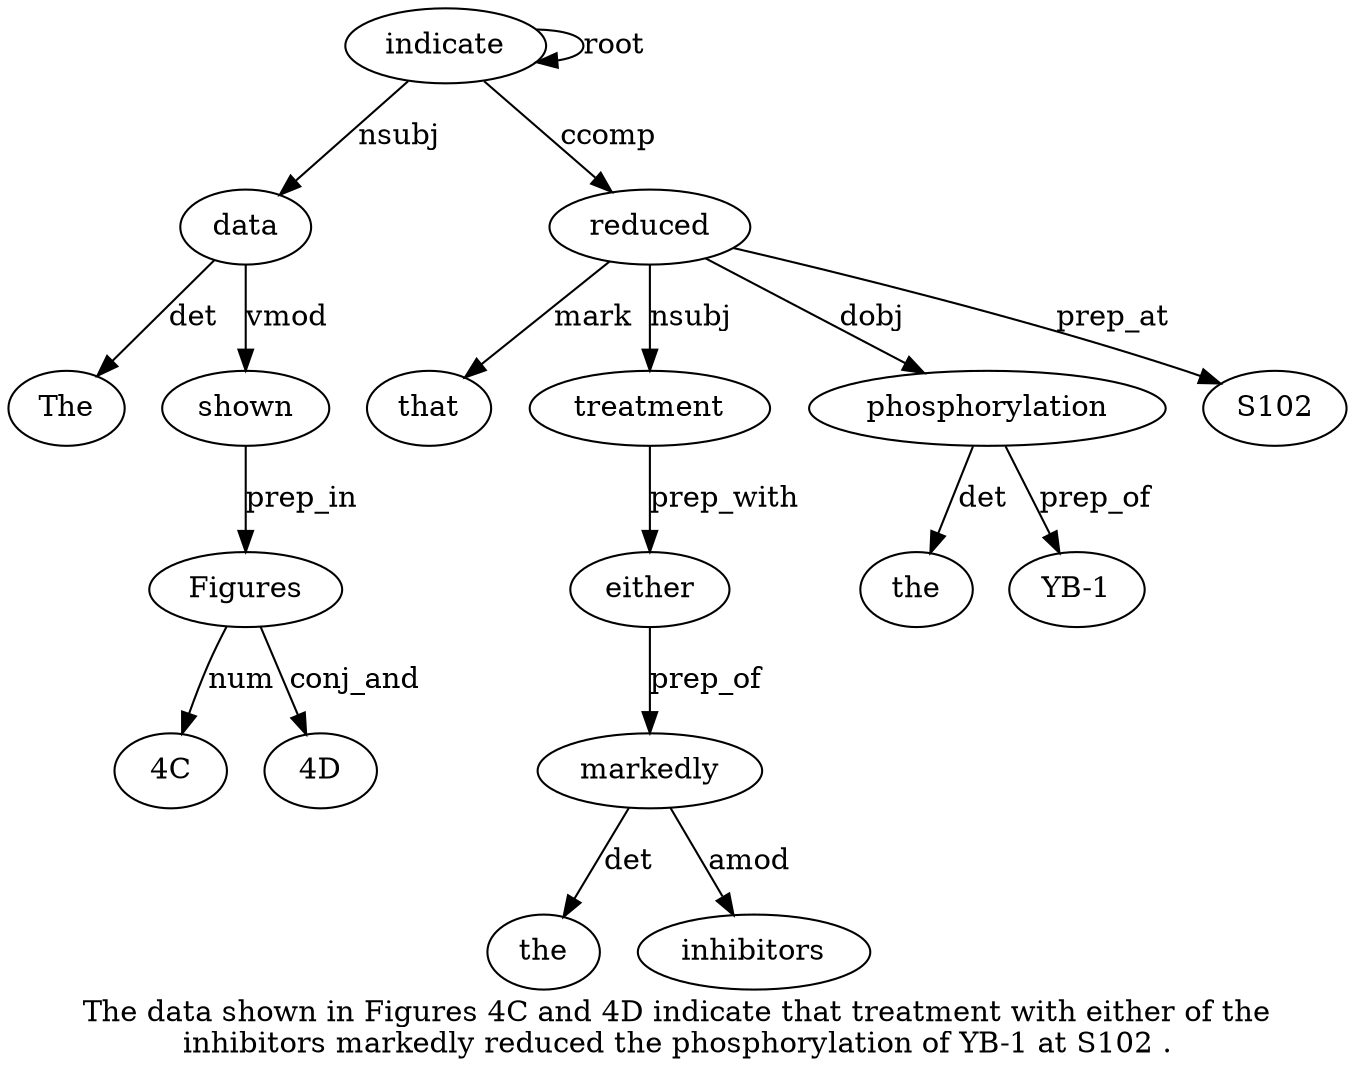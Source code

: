 digraph "The data shown in Figures 4C and 4D indicate that treatment with either of the inhibitors markedly reduced the phosphorylation of YB-1 at S102 ." {
label="The data shown in Figures 4C and 4D indicate that treatment with either of the
inhibitors markedly reduced the phosphorylation of YB-1 at S102 .";
data2 [style=filled, fillcolor=white, label=data];
The1 [style=filled, fillcolor=white, label=The];
data2 -> The1  [label=det];
indicate9 [style=filled, fillcolor=white, label=indicate];
indicate9 -> data2  [label=nsubj];
shown3 [style=filled, fillcolor=white, label=shown];
data2 -> shown3  [label=vmod];
Figures5 [style=filled, fillcolor=white, label=Figures];
shown3 -> Figures5  [label=prep_in];
"4C6" [style=filled, fillcolor=white, label="4C"];
Figures5 -> "4C6"  [label=num];
"4D8" [style=filled, fillcolor=white, label="4D"];
Figures5 -> "4D8"  [label=conj_and];
indicate9 -> indicate9  [label=root];
reduced18 [style=filled, fillcolor=white, label=reduced];
that10 [style=filled, fillcolor=white, label=that];
reduced18 -> that10  [label=mark];
treatment11 [style=filled, fillcolor=white, label=treatment];
reduced18 -> treatment11  [label=nsubj];
either13 [style=filled, fillcolor=white, label=either];
treatment11 -> either13  [label=prep_with];
markedly17 [style=filled, fillcolor=white, label=markedly];
the15 [style=filled, fillcolor=white, label=the];
markedly17 -> the15  [label=det];
inhibitors16 [style=filled, fillcolor=white, label=inhibitors];
markedly17 -> inhibitors16  [label=amod];
either13 -> markedly17  [label=prep_of];
indicate9 -> reduced18  [label=ccomp];
phosphorylation20 [style=filled, fillcolor=white, label=phosphorylation];
the19 [style=filled, fillcolor=white, label=the];
phosphorylation20 -> the19  [label=det];
reduced18 -> phosphorylation20  [label=dobj];
"YB-122" [style=filled, fillcolor=white, label="YB-1"];
phosphorylation20 -> "YB-122"  [label=prep_of];
S10224 [style=filled, fillcolor=white, label=S102];
reduced18 -> S10224  [label=prep_at];
}
